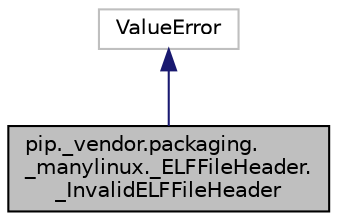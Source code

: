 digraph "pip._vendor.packaging._manylinux._ELFFileHeader._InvalidELFFileHeader"
{
 // LATEX_PDF_SIZE
  edge [fontname="Helvetica",fontsize="10",labelfontname="Helvetica",labelfontsize="10"];
  node [fontname="Helvetica",fontsize="10",shape=record];
  Node1 [label="pip._vendor.packaging.\l_manylinux._ELFFileHeader.\l_InvalidELFFileHeader",height=0.2,width=0.4,color="black", fillcolor="grey75", style="filled", fontcolor="black",tooltip=" "];
  Node2 -> Node1 [dir="back",color="midnightblue",fontsize="10",style="solid"];
  Node2 [label="ValueError",height=0.2,width=0.4,color="grey75", fillcolor="white", style="filled",tooltip=" "];
}
